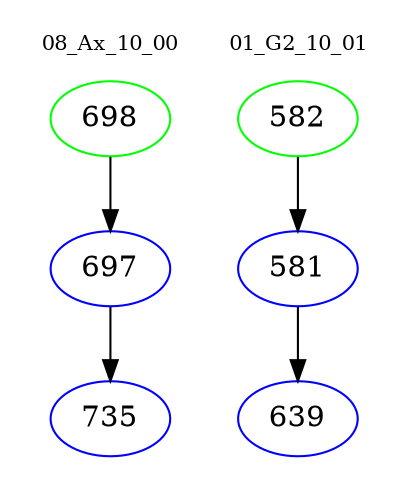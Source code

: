 digraph{
subgraph cluster_0 {
color = white
label = "08_Ax_10_00";
fontsize=10;
T0_698 [label="698", color="green"]
T0_698 -> T0_697 [color="black"]
T0_697 [label="697", color="blue"]
T0_697 -> T0_735 [color="black"]
T0_735 [label="735", color="blue"]
}
subgraph cluster_1 {
color = white
label = "01_G2_10_01";
fontsize=10;
T1_582 [label="582", color="green"]
T1_582 -> T1_581 [color="black"]
T1_581 [label="581", color="blue"]
T1_581 -> T1_639 [color="black"]
T1_639 [label="639", color="blue"]
}
}
